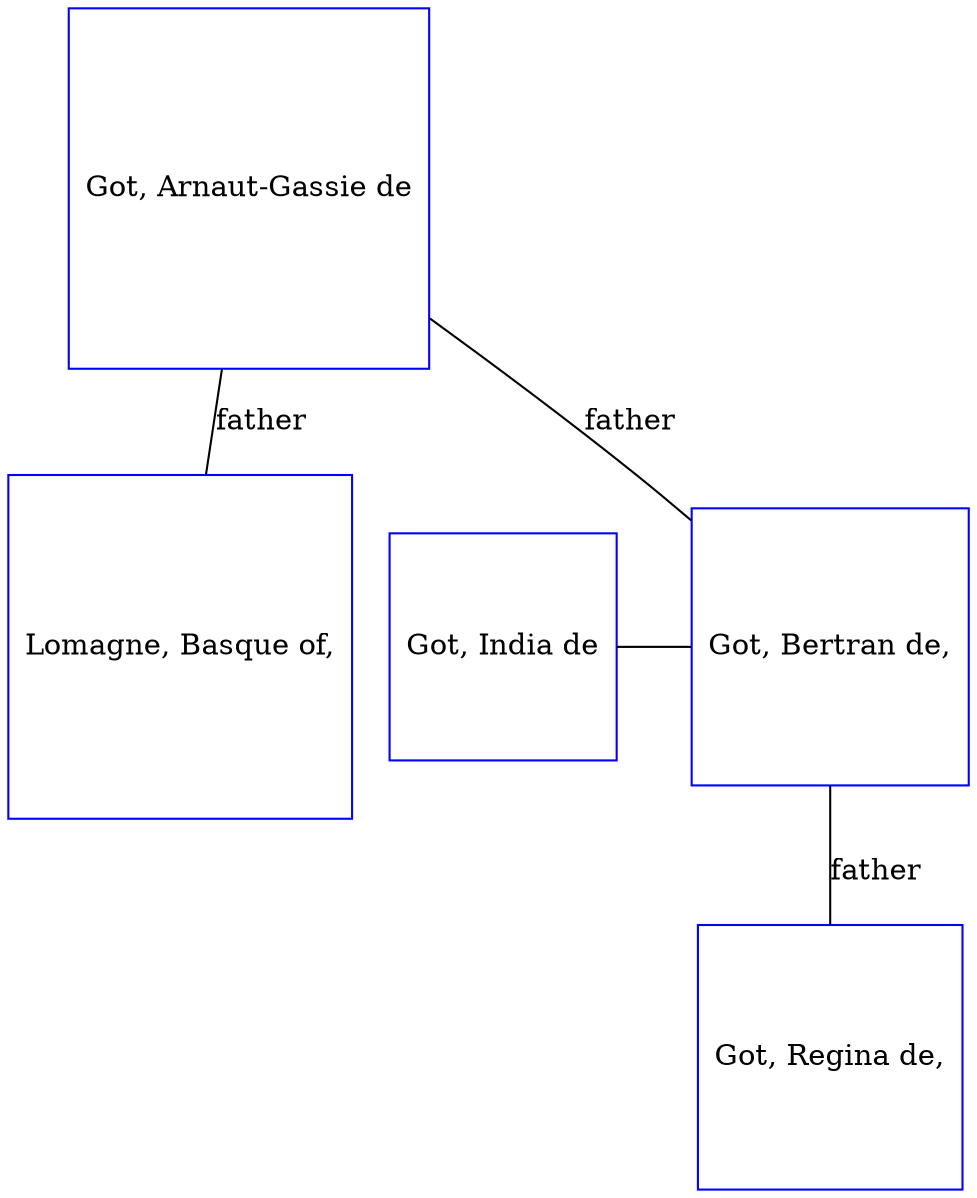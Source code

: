 digraph D {
    edge [dir=none];    node [shape=box];    "002135"   [label="Got, Regina de,", shape=box, regular=1, color="blue"] ;
"014804"   [label="Lomagne, Basque of,", shape=box, regular=1, color="blue"] ;
"016358"   [label="Got, India de", shape=box, regular=1, color="blue"] ;
"002125"   [label="Got, Bertran de,", shape=box, regular=1, color="blue"] ;
"015289"   [label="Got, Arnaut-Gassie de", shape=box, regular=1, color="blue"] ;
{rank=same; 016358->002125};
002125->002135 [label="father",arrowsize=0.0]; 
015289->014804 [label="father",arrowsize=0.0]; 
015289->002125 [label="father",arrowsize=0.0]; 
}